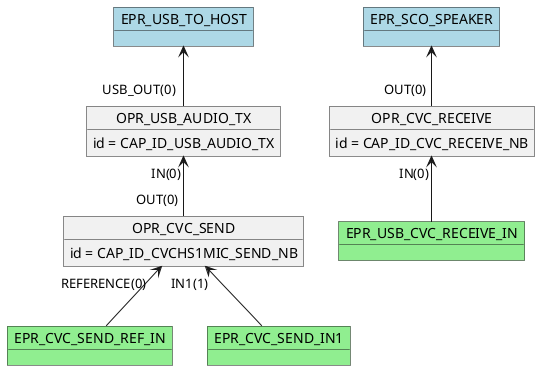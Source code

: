 @startuml

    object OPR_USB_AUDIO_TX
    OPR_USB_AUDIO_TX : id = CAP_ID_USB_AUDIO_TX
    object OPR_CVC_RECEIVE
    OPR_CVC_RECEIVE : id = CAP_ID_CVC_RECEIVE_NB
    object OPR_CVC_SEND
    OPR_CVC_SEND : id = CAP_ID_CVCHS1MIC_SEND_NB
    OPR_USB_AUDIO_TX "IN(0)"<-- "OUT(0)" OPR_CVC_SEND
    object EPR_USB_CVC_RECEIVE_IN #lightgreen
    OPR_CVC_RECEIVE "IN(0)" <-- EPR_USB_CVC_RECEIVE_IN
    object EPR_CVC_SEND_REF_IN #lightgreen
    OPR_CVC_SEND "REFERENCE(0)" <-- EPR_CVC_SEND_REF_IN
    object EPR_CVC_SEND_IN1 #lightgreen
    OPR_CVC_SEND "IN1(1)" <-- EPR_CVC_SEND_IN1
    object EPR_SCO_SPEAKER #lightblue
    EPR_SCO_SPEAKER <-- "OUT(0)" OPR_CVC_RECEIVE
    object EPR_USB_TO_HOST #lightblue
    EPR_USB_TO_HOST <-- "USB_OUT(0)" OPR_USB_AUDIO_TX
@enduml
